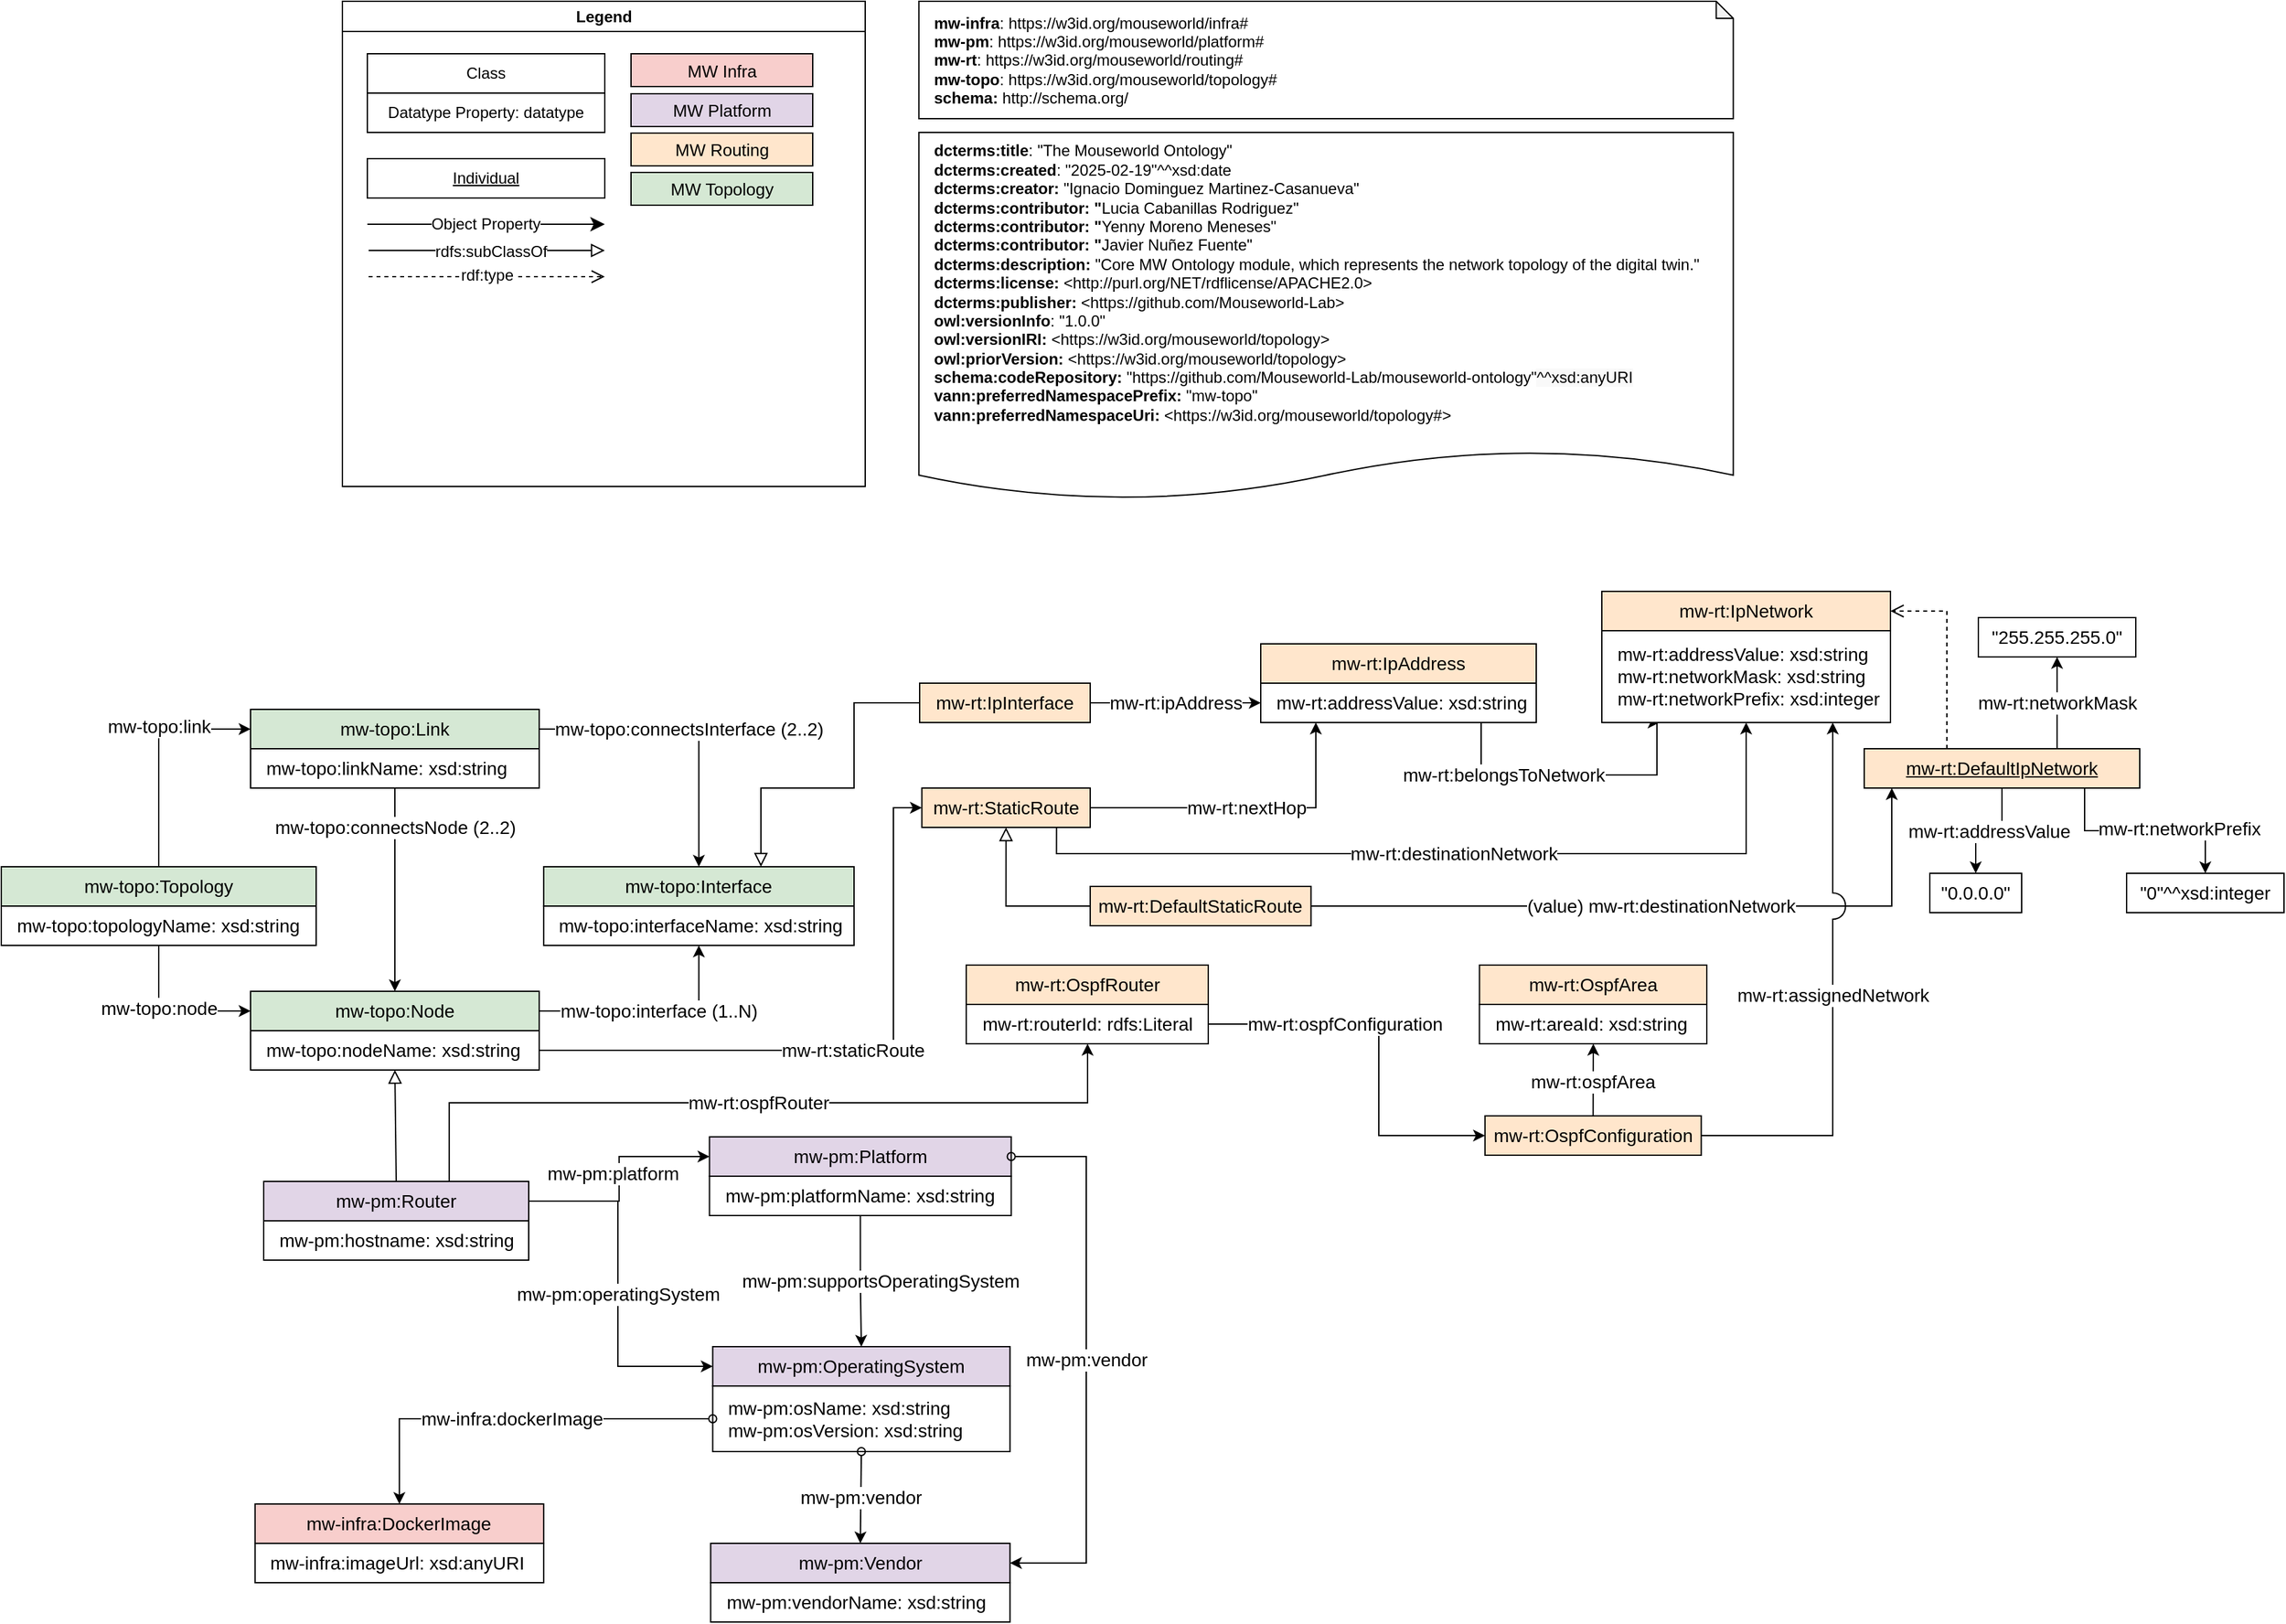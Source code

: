 <mxfile version="27.0.9">
  <diagram name="overview" id="V1U5ahBtT8CTUrfcqf0h">
    <mxGraphModel dx="2033" dy="1881" grid="1" gridSize="10" guides="1" tooltips="1" connect="1" arrows="1" fold="1" page="1" pageScale="1" pageWidth="850" pageHeight="1100" math="0" shadow="0">
      <root>
        <mxCell id="5h32e7U5oIckj3QQvWM9-0" />
        <mxCell id="5h32e7U5oIckj3QQvWM9-1" parent="5h32e7U5oIckj3QQvWM9-0" />
        <mxCell id="5h32e7U5oIckj3QQvWM9-3" value="mw-topo:node" style="edgeStyle=orthogonalEdgeStyle;rounded=0;orthogonalLoop=1;jettySize=auto;html=1;entryX=0;entryY=0.5;entryDx=0;entryDy=0;fontSize=14;exitX=0.5;exitY=1;exitDx=0;exitDy=0;" parent="5h32e7U5oIckj3QQvWM9-1" source="5h32e7U5oIckj3QQvWM9-24" target="5h32e7U5oIckj3QQvWM9-4" edge="1">
          <mxGeometry x="-0.2" relative="1" as="geometry">
            <mxPoint as="offset" />
          </mxGeometry>
        </mxCell>
        <mxCell id="5h32e7U5oIckj3QQvWM9-4" value="mw-topo:Node" style="rounded=0;whiteSpace=wrap;html=1;snapToPoint=1;points=[[0.1,0],[0.2,0],[0.3,0],[0.4,0],[0.5,0],[0.6,0],[0.7,0],[0.8,0],[0.9,0],[0,0.1],[0,0.3],[0,0.5],[0,0.7],[0,0.9],[0.1,1],[0.2,1],[0.3,1],[0.4,1],[0.5,1],[0.6,1],[0.7,1],[0.8,1],[0.9,1],[1,0.1],[1,0.3],[1,0.5],[1,0.7],[1,0.9]];fillColor=#d5e8d4;strokeColor=#000000;fontSize=14;align=center;verticalAlign=middle;fontFamily=Helvetica;" parent="5h32e7U5oIckj3QQvWM9-1" vertex="1">
          <mxGeometry x="80" y="445" width="220" height="30" as="geometry" />
        </mxCell>
        <mxCell id="5h32e7U5oIckj3QQvWM9-5" value="mw-topo:connectsInterface (2..2)" style="edgeStyle=orthogonalEdgeStyle;rounded=0;orthogonalLoop=1;jettySize=auto;html=1;exitX=1;exitY=0.5;exitDx=0;exitDy=0;entryX=0.5;entryY=0;entryDx=0;entryDy=0;fontSize=14;" parent="5h32e7U5oIckj3QQvWM9-1" source="5h32e7U5oIckj3QQvWM9-8" target="5h32e7U5oIckj3QQvWM9-16" edge="1">
          <mxGeometry relative="1" as="geometry" />
        </mxCell>
        <mxCell id="5h32e7U5oIckj3QQvWM9-6" value="mw-topo:connectsNode (2..2)" style="rounded=0;orthogonalLoop=1;jettySize=auto;html=1;exitX=0.5;exitY=1;exitDx=0;exitDy=0;fontSize=14;entryX=0.5;entryY=0;entryDx=0;entryDy=0;" parent="5h32e7U5oIckj3QQvWM9-1" source="SsDw5TwAPEvMpbug6Yq1-0" target="5h32e7U5oIckj3QQvWM9-4" edge="1">
          <mxGeometry x="-0.613" relative="1" as="geometry">
            <mxPoint x="142" y="410" as="targetPoint" />
            <mxPoint as="offset" />
          </mxGeometry>
        </mxCell>
        <mxCell id="5h32e7U5oIckj3QQvWM9-7" value="mw-topo:link" style="edgeStyle=orthogonalEdgeStyle;rounded=0;orthogonalLoop=1;jettySize=auto;html=1;exitX=0.5;exitY=0;exitDx=0;exitDy=0;entryX=0;entryY=0.5;entryDx=0;entryDy=0;fontSize=14;" parent="5h32e7U5oIckj3QQvWM9-1" source="5h32e7U5oIckj3QQvWM9-25" target="5h32e7U5oIckj3QQvWM9-8" edge="1">
          <mxGeometry x="0.167" y="-5" relative="1" as="geometry">
            <mxPoint x="-5" y="-5" as="offset" />
          </mxGeometry>
        </mxCell>
        <mxCell id="5h32e7U5oIckj3QQvWM9-8" value="mw-topo:Link" style="rounded=0;whiteSpace=wrap;html=1;snapToPoint=1;points=[[0.1,0],[0.2,0],[0.3,0],[0.4,0],[0.5,0],[0.6,0],[0.7,0],[0.8,0],[0.9,0],[0,0.1],[0,0.3],[0,0.5],[0,0.7],[0,0.9],[0.1,1],[0.2,1],[0.3,1],[0.4,1],[0.5,1],[0.6,1],[0.7,1],[0.8,1],[0.9,1],[1,0.1],[1,0.3],[1,0.5],[1,0.7],[1,0.9]];fillColor=#d5e8d4;strokeColor=#000000;fontSize=14;align=center;verticalAlign=middle;fontFamily=Helvetica;" parent="5h32e7U5oIckj3QQvWM9-1" vertex="1">
          <mxGeometry x="80" y="230" width="220" height="30" as="geometry" />
        </mxCell>
        <mxCell id="5h32e7U5oIckj3QQvWM9-16" value="mw-topo:Interface" style="rounded=0;whiteSpace=wrap;html=1;snapToPoint=1;points=[[0.1,0],[0.2,0],[0.3,0],[0.4,0],[0.5,0],[0.6,0],[0.7,0],[0.8,0],[0.9,0],[0,0.1],[0,0.3],[0,0.5],[0,0.7],[0,0.9],[0.1,1],[0.2,1],[0.3,1],[0.4,1],[0.5,1],[0.6,1],[0.7,1],[0.8,1],[0.9,1],[1,0.1],[1,0.3],[1,0.5],[1,0.7],[1,0.9]];fillColor=#d5e8d4;strokeColor=#000000;fontSize=14;align=center;verticalAlign=middle;fontFamily=Helvetica;" parent="5h32e7U5oIckj3QQvWM9-1" vertex="1">
          <mxGeometry x="303.42" y="350" width="236.58" height="30" as="geometry" />
        </mxCell>
        <mxCell id="5h32e7U5oIckj3QQvWM9-17" value="mw-topo:interface (1..N)" style="rounded=0;orthogonalLoop=1;jettySize=auto;html=1;exitX=1;exitY=0.5;exitDx=0;exitDy=0;entryX=0.5;entryY=1;entryDx=0;entryDy=0;fontSize=14;edgeStyle=orthogonalEdgeStyle;" parent="5h32e7U5oIckj3QQvWM9-1" source="5h32e7U5oIckj3QQvWM9-4" target="5h32e7U5oIckj3QQvWM9-18" edge="1">
          <mxGeometry x="0.062" relative="1" as="geometry">
            <mxPoint x="350" y="515" as="sourcePoint" />
            <mxPoint x="479" y="465" as="targetPoint" />
            <mxPoint as="offset" />
          </mxGeometry>
        </mxCell>
        <mxCell id="5h32e7U5oIckj3QQvWM9-18" value="&lt;div&gt;mw-topo:interfaceName: xsd:string&lt;/div&gt;" style="rounded=0;whiteSpace=wrap;html=1;snapToPoint=1;points=[[0.1,0],[0.2,0],[0.3,0],[0.4,0],[0.5,0],[0.6,0],[0.7,0],[0.8,0],[0.9,0],[0,0.1],[0,0.3],[0,0.5],[0,0.7],[0,0.9],[0.1,1],[0.2,1],[0.3,1],[0.4,1],[0.5,1],[0.6,1],[0.7,1],[0.8,1],[0.9,1],[1,0.1],[1,0.3],[1,0.5],[1,0.7],[1,0.9]];align=left;spacingLeft=10;fontSize=14;" parent="5h32e7U5oIckj3QQvWM9-1" vertex="1">
          <mxGeometry x="303.42" y="380" width="236.58" height="30" as="geometry" />
        </mxCell>
        <mxCell id="5h32e7U5oIckj3QQvWM9-24" value="mw-topo:topologyName: xsd:string" style="rounded=0;whiteSpace=wrap;html=1;snapToPoint=1;points=[[0.1,0],[0.2,0],[0.3,0],[0.4,0],[0.5,0],[0.6,0],[0.7,0],[0.8,0],[0.9,0],[0,0.1],[0,0.3],[0,0.5],[0,0.7],[0,0.9],[0.1,1],[0.2,1],[0.3,1],[0.4,1],[0.5,1],[0.6,1],[0.7,1],[0.8,1],[0.9,1],[1,0.1],[1,0.3],[1,0.5],[1,0.7],[1,0.9]];align=left;spacingLeft=10;fontSize=14;" parent="5h32e7U5oIckj3QQvWM9-1" vertex="1">
          <mxGeometry x="-110" y="380" width="240" height="30" as="geometry" />
        </mxCell>
        <mxCell id="5h32e7U5oIckj3QQvWM9-25" value="mw-topo:Topology" style="rounded=0;whiteSpace=wrap;html=1;snapToPoint=1;points=[[0.1,0],[0.2,0],[0.3,0],[0.4,0],[0.5,0],[0.6,0],[0.7,0],[0.8,0],[0.9,0],[0,0.1],[0,0.3],[0,0.5],[0,0.7],[0,0.9],[0.1,1],[0.2,1],[0.3,1],[0.4,1],[0.5,1],[0.6,1],[0.7,1],[0.8,1],[0.9,1],[1,0.1],[1,0.3],[1,0.5],[1,0.7],[1,0.9]];fillColor=#d5e8d4;strokeColor=#000000;fontSize=14;align=center;verticalAlign=middle;fontFamily=Helvetica;" parent="5h32e7U5oIckj3QQvWM9-1" vertex="1">
          <mxGeometry x="-110" y="350" width="240" height="30" as="geometry" />
        </mxCell>
        <mxCell id="5h32e7U5oIckj3QQvWM9-32" value="&lt;div&gt;mw-topo:nodeName: xsd:string&lt;/div&gt;" style="rounded=0;whiteSpace=wrap;html=1;snapToPoint=1;points=[[0.1,0],[0.2,0],[0.3,0],[0.4,0],[0.5,0],[0.6,0],[0.7,0],[0.8,0],[0.9,0],[0,0.1],[0,0.3],[0,0.5],[0,0.7],[0,0.9],[0.1,1],[0.2,1],[0.3,1],[0.4,1],[0.5,1],[0.6,1],[0.7,1],[0.8,1],[0.9,1],[1,0.1],[1,0.3],[1,0.5],[1,0.7],[1,0.9]];align=left;spacingLeft=10;fontSize=14;" parent="5h32e7U5oIckj3QQvWM9-1" vertex="1">
          <mxGeometry x="80" y="475" width="220" height="30" as="geometry" />
        </mxCell>
        <mxCell id="SsDw5TwAPEvMpbug6Yq1-0" value="&lt;div&gt;mw-topo:linkName: xsd:string&lt;/div&gt;" style="rounded=0;whiteSpace=wrap;html=1;snapToPoint=1;points=[[0.1,0],[0.2,0],[0.3,0],[0.4,0],[0.5,0],[0.6,0],[0.7,0],[0.8,0],[0.9,0],[0,0.1],[0,0.3],[0,0.5],[0,0.7],[0,0.9],[0.1,1],[0.2,1],[0.3,1],[0.4,1],[0.5,1],[0.6,1],[0.7,1],[0.8,1],[0.9,1],[1,0.1],[1,0.3],[1,0.5],[1,0.7],[1,0.9]];align=left;spacingLeft=10;fontSize=14;" parent="5h32e7U5oIckj3QQvWM9-1" vertex="1">
          <mxGeometry x="80" y="260" width="220" height="30" as="geometry" />
        </mxCell>
        <mxCell id="6dLLnS-HZayoIwI6H_Ci-0" value="&lt;div style=&quot;border-color: var(--border-color);&quot;&gt;&lt;div style=&quot;border-color: var(--border-color);&quot;&gt;&lt;div style=&quot;border-color: var(--border-color);&quot;&gt;&lt;div style=&quot;border-color: var(--border-color);&quot;&gt;&lt;b&gt;mw-infra&lt;/b&gt;:&amp;nbsp;&lt;span style=&quot;white-space: pre;&quot;&gt;https://w3id.org/mouseworld/infra#&lt;/span&gt;&lt;/div&gt;&lt;div style=&quot;border-color: var(--border-color);&quot;&gt;&lt;/div&gt;&lt;/div&gt;&lt;/div&gt;&lt;div style=&quot;border-color: var(--border-color);&quot;&gt;&lt;b&gt;mw-pm&lt;/b&gt;:&amp;nbsp;&lt;span style=&quot;white-space: pre;&quot;&gt;https://w3id.org/mouseworld/platform#&lt;/span&gt;&lt;/div&gt;&lt;div style=&quot;border-color: var(--border-color);&quot;&gt;&lt;div style=&quot;border-color: var(--border-color);&quot;&gt;&lt;b&gt;mw-rt&lt;/b&gt;:&amp;nbsp;&lt;span style=&quot;white-space: pre;&quot;&gt;https://w3id.org/mouseworld/routing#&lt;/span&gt;&lt;/div&gt;&lt;div style=&quot;border-color: var(--border-color);&quot;&gt;&lt;/div&gt;&lt;/div&gt;&lt;div style=&quot;border-color: var(--border-color);&quot;&gt;&lt;/div&gt;&lt;/div&gt;&lt;div style=&quot;border-color: var(--border-color);&quot;&gt;&lt;b style=&quot;border-color: var(--border-color);&quot;&gt;&lt;/b&gt;&lt;b&gt;mw-topo&lt;/b&gt;:&amp;nbsp;&lt;span style=&quot;white-space: pre;&quot;&gt;&lt;font style=&quot;&quot;&gt;https://w3id.org/mouseworld/topology#&lt;/font&gt;&lt;/span&gt;&lt;/div&gt;&lt;div style=&quot;border-color: var(--border-color);&quot;&gt;&lt;span style=&quot;background-color: initial; color: light-dark(rgb(0, 0, 0), rgb(255, 255, 255)); white-space: pre;&quot;&gt;&lt;b&gt;schema: &lt;/b&gt;&lt;/span&gt;&lt;span style=&quot;background-color: transparent; color: light-dark(rgb(0, 0, 0), rgb(255, 255, 255)); white-space: pre;&quot;&gt;http://schema.org/&lt;/span&gt;&lt;/div&gt;&lt;b style=&quot;border-color: var(--border-color);&quot;&gt;&lt;div style=&quot;&quot;&gt;&lt;/div&gt;&lt;/b&gt;" style="shape=note;whiteSpace=wrap;html=1;backgroundOutline=1;darkOpacity=0.05;size=13;align=left;spacingLeft=10;fontFamily=Helvetica;" parent="5h32e7U5oIckj3QQvWM9-1" vertex="1">
          <mxGeometry x="589.41" y="-310" width="620.79" height="89.45" as="geometry" />
        </mxCell>
        <mxCell id="6dLLnS-HZayoIwI6H_Ci-1" value="&lt;div&gt;&lt;b&gt;dcterms:title&lt;/b&gt;: &lt;span style=&quot;background-color: light-dark(rgb(255, 255, 255), rgb(18, 18, 18)); color: light-dark(rgb(0, 0, 0), rgb(237, 237, 237));&quot;&gt;&quot;The Mouseworld Ontology&lt;/span&gt;&lt;span style=&quot;background-color: light-dark(rgb(255, 255, 255), rgb(18, 18, 18)); color: light-dark(rgb(0, 0, 0), rgb(237, 237, 237));&quot;&gt;&quot;&lt;/span&gt;&lt;/div&gt;&lt;div&gt;&lt;b&gt;dcterms:created&lt;/b&gt;: &quot;2025-02-19&quot;^^xsd:date&lt;/div&gt;&lt;div&gt;&lt;b style=&quot;background-color: light-dark(rgb(255, 255, 255), rgb(18, 18, 18)); color: light-dark(rgb(0, 0, 0), rgb(237, 237, 237));&quot;&gt;dcterms:creator:&lt;/b&gt;&lt;span style=&quot;background-color: light-dark(rgb(255, 255, 255), rgb(18, 18, 18)); color: light-dark(rgb(0, 0, 0), rgb(237, 237, 237));&quot;&gt;&amp;nbsp;&quot;Ignacio Dominguez Martinez-Casanueva&quot;&lt;/span&gt;&lt;/div&gt;&lt;div&gt;&lt;div&gt;&lt;b&gt;dcterms:contributor: &quot;&lt;/b&gt;Lucia Cabanillas Rodriguez&quot;&lt;/div&gt;&lt;div&gt;&lt;b&gt;dcterms:contributor: &quot;&lt;/b&gt;Yenny Moreno Meneses&quot;&lt;/div&gt;&lt;div&gt;&lt;b&gt;dcterms:contributor: &quot;&lt;/b&gt;Javier Nuñez Fuente&quot;&lt;/div&gt;&lt;/div&gt;&lt;div&gt;&lt;b style=&quot;background-color: light-dark(rgb(255, 255, 255), rgb(18, 18, 18)); color: light-dark(rgb(0, 0, 0), rgb(237, 237, 237));&quot;&gt;dcterms:description:&amp;nbsp;&lt;/b&gt;&lt;span style=&quot;background-color: light-dark(rgb(255, 255, 255), rgb(18, 18, 18)); color: light-dark(rgb(0, 0, 0), rgb(237, 237, 237));&quot;&gt;&quot;Core MW Ontology module, which represents the network topology of the digital twin.&quot;&lt;/span&gt;&lt;/div&gt;&lt;div&gt;&lt;div&gt;&lt;b&gt;dcterms:license:&amp;nbsp;&lt;/b&gt;&lt;span style=&quot;background-color: light-dark(rgb(255, 255, 255), rgb(18, 18, 18));&quot;&gt;&amp;lt;http://purl.org/NET/rdflicense/APACHE2.0&amp;gt;&lt;/span&gt;&lt;/div&gt;&lt;div&gt;&lt;span style=&quot;background-color: light-dark(rgb(255, 255, 255), rgb(18, 18, 18));&quot;&gt;&lt;b&gt;dcterms:publisher: &lt;/b&gt;&amp;lt;&lt;/span&gt;&lt;span style=&quot;background-color: light-dark(rgb(255, 255, 255), rgb(18, 18, 18));&quot;&gt;https://github.com/Mouseworld-Lab&amp;gt;&lt;/span&gt;&lt;/div&gt;&lt;div&gt;&lt;b&gt;owl:versionInfo&lt;/b&gt;: &quot;1.0.0&quot;&lt;br&gt;&lt;/div&gt;&lt;div&gt;&lt;b&gt;owl:versionIRI:&amp;nbsp;&lt;/b&gt;&amp;lt;https://w3id.org/mouseworld/topology&lt;span style=&quot;background-color: light-dark(rgb(255, 255, 255), rgb(18, 18, 18));&quot;&gt;&amp;gt;&lt;/span&gt;&lt;/div&gt;&lt;div&gt;&lt;b style=&quot;caret-color: rgb(0, 0, 0);&quot;&gt;owl:priorVersion:&lt;/b&gt;&lt;span style=&quot;caret-color: rgb(0, 0, 0);&quot;&gt;&amp;nbsp;&amp;lt;https://w3id.org/mouseworld/topology&amp;gt;&lt;/span&gt;&lt;span style=&quot;background-color: light-dark(rgb(255, 255, 255), rgb(18, 18, 18));&quot;&gt;&lt;br&gt;&lt;/span&gt;&lt;/div&gt;&lt;div&gt;&lt;span style=&quot;caret-color: rgb(0, 0, 0);&quot;&gt;&lt;div style=&quot;&quot;&gt;&lt;b style=&quot;background-color: light-dark(rgb(255, 255, 255), rgb(18, 18, 18)); color: light-dark(rgb(0, 0, 0), rgb(237, 237, 237));&quot;&gt;schema:codeRepository: &lt;/b&gt;&lt;span style=&quot;background-color: light-dark(rgb(255, 255, 255), rgb(18, 18, 18)); color: light-dark(rgb(0, 0, 0), rgb(237, 237, 237));&quot;&gt;&quot;https://github.com/Mouseworld-Lab/mouseworld-ontology&quot;&lt;/span&gt;&lt;span style=&quot;color: light-dark(rgb(0, 0, 0), rgb(237, 237, 237)); background-color: rgb(249, 249, 249); text-align: justify;&quot;&gt;^^xsd:anyURI&lt;/span&gt;&lt;/div&gt;&lt;/span&gt;&lt;/div&gt;&lt;div&gt;&lt;div style=&quot;caret-color: rgb(0, 0, 0);&quot;&gt;&lt;b&gt;vann:preferredNamespacePrefix:&lt;/b&gt;&amp;nbsp;&quot;mw-topo&quot;&lt;/div&gt;&lt;div style=&quot;caret-color: rgb(0, 0, 0);&quot;&gt;&lt;b&gt;vann:preferredNamespaceUri:&lt;/b&gt;&amp;nbsp;&amp;lt;https://w3id.org/mouseworld/topology#&amp;gt;&lt;/div&gt;&lt;div style=&quot;caret-color: rgb(0, 0, 0);&quot;&gt;&lt;br&gt;&lt;/div&gt;&lt;/div&gt;&lt;/div&gt;" style="shape=document;whiteSpace=wrap;html=1;boundedLbl=1;labelBackgroundColor=#ffffff;strokeColor=#000000;fontSize=12;fontColor=#000000;size=0.133;align=left;spacingLeft=10;fontFamily=Helvetica;" parent="5h32e7U5oIckj3QQvWM9-1" vertex="1">
          <mxGeometry x="589.41" y="-210" width="620.79" height="280" as="geometry" />
        </mxCell>
        <mxCell id="6dLLnS-HZayoIwI6H_Ci-2" value="Legend" style="swimlane;whiteSpace=wrap;html=1;" parent="5h32e7U5oIckj3QQvWM9-1" vertex="1">
          <mxGeometry x="150" y="-310" width="398.5" height="370" as="geometry">
            <mxRectangle x="330" y="370" width="80" height="30" as="alternateBounds" />
          </mxGeometry>
        </mxCell>
        <mxCell id="6dLLnS-HZayoIwI6H_Ci-3" value="Datatype Property: datatype" style="rounded=0;whiteSpace=wrap;html=1;snapToPoint=1;points=[[0.1,0],[0.2,0],[0.3,0],[0.4,0],[0.5,0],[0.6,0],[0.7,0],[0.8,0],[0.9,0],[0,0.1],[0,0.3],[0,0.5],[0,0.7],[0,0.9],[0.1,1],[0.2,1],[0.3,1],[0.4,1],[0.5,1],[0.6,1],[0.7,1],[0.8,1],[0.9,1],[1,0.1],[1,0.3],[1,0.5],[1,0.7],[1,0.9]];" parent="6dLLnS-HZayoIwI6H_Ci-2" vertex="1">
          <mxGeometry x="19" y="70" width="181" height="30" as="geometry" />
        </mxCell>
        <mxCell id="6dLLnS-HZayoIwI6H_Ci-4" value="Class" style="rounded=0;whiteSpace=wrap;html=1;snapToPoint=1;points=[[0.1,0],[0.2,0],[0.3,0],[0.4,0],[0.5,0],[0.6,0],[0.7,0],[0.8,0],[0.9,0],[0,0.1],[0,0.3],[0,0.5],[0,0.7],[0,0.9],[0.1,1],[0.2,1],[0.3,1],[0.4,1],[0.5,1],[0.6,1],[0.7,1],[0.8,1],[0.9,1],[1,0.1],[1,0.3],[1,0.5],[1,0.7],[1,0.9]];" parent="6dLLnS-HZayoIwI6H_Ci-2" vertex="1">
          <mxGeometry x="19" y="40" width="181" height="30" as="geometry" />
        </mxCell>
        <mxCell id="6dLLnS-HZayoIwI6H_Ci-5" value="&lt;u&gt;Individual&lt;/u&gt;" style="rounded=0;whiteSpace=wrap;html=1;snapToPoint=1;points=[[0.1,0],[0.2,0],[0.3,0],[0.4,0],[0.5,0],[0.6,0],[0.7,0],[0.8,0],[0.9,0],[0,0.1],[0,0.3],[0,0.5],[0,0.7],[0,0.9],[0.1,1],[0.2,1],[0.3,1],[0.4,1],[0.5,1],[0.6,1],[0.7,1],[0.8,1],[0.9,1],[1,0.1],[1,0.3],[1,0.5],[1,0.7],[1,0.9]];" parent="6dLLnS-HZayoIwI6H_Ci-2" vertex="1">
          <mxGeometry x="19" y="120" width="181" height="30" as="geometry" />
        </mxCell>
        <mxCell id="6dLLnS-HZayoIwI6H_Ci-6" value="" style="endArrow=classic;html=1;exitX=1;exitY=0.5;exitDx=0;exitDy=0;endSize=8;arcSize=0;rounded=0;" parent="6dLLnS-HZayoIwI6H_Ci-2" edge="1">
          <mxGeometry width="50" height="50" relative="1" as="geometry">
            <mxPoint x="19" y="170" as="sourcePoint" />
            <mxPoint x="200" y="170" as="targetPoint" />
          </mxGeometry>
        </mxCell>
        <mxCell id="6dLLnS-HZayoIwI6H_Ci-7" value="Object Property" style="text;html=1;align=center;verticalAlign=middle;resizable=0;points=[];labelBackgroundColor=#ffffff;" parent="6dLLnS-HZayoIwI6H_Ci-6" vertex="1" connectable="0">
          <mxGeometry x="-0.127" relative="1" as="geometry">
            <mxPoint x="11" as="offset" />
          </mxGeometry>
        </mxCell>
        <mxCell id="6dLLnS-HZayoIwI6H_Ci-8" value="" style="endArrow=block;html=1;fontColor=#000099;endFill=0;endSize=8;arcSize=0;rounded=0;" parent="6dLLnS-HZayoIwI6H_Ci-2" edge="1">
          <mxGeometry width="50" height="50" relative="1" as="geometry">
            <mxPoint x="20" y="190" as="sourcePoint" />
            <mxPoint x="200" y="190" as="targetPoint" />
          </mxGeometry>
        </mxCell>
        <mxCell id="6dLLnS-HZayoIwI6H_Ci-9" value="&lt;font style=&quot;font-size: 12px;&quot;&gt;rdfs:subClassOf&lt;/font&gt;" style="edgeLabel;html=1;align=center;verticalAlign=middle;resizable=0;points=[];" parent="6dLLnS-HZayoIwI6H_Ci-8" vertex="1" connectable="0">
          <mxGeometry x="-0.12" y="-1" relative="1" as="geometry">
            <mxPoint x="14" as="offset" />
          </mxGeometry>
        </mxCell>
        <mxCell id="6dLLnS-HZayoIwI6H_Ci-10" value="" style="endArrow=open;html=1;fontColor=#000099;endFill=0;dashed=1;endSize=8;rounded=0;" parent="6dLLnS-HZayoIwI6H_Ci-2" edge="1">
          <mxGeometry width="50" height="50" relative="1" as="geometry">
            <mxPoint x="20" y="210" as="sourcePoint" />
            <mxPoint x="200" y="210" as="targetPoint" />
          </mxGeometry>
        </mxCell>
        <mxCell id="6dLLnS-HZayoIwI6H_Ci-11" value="&lt;font style=&quot;font-size: 12px;&quot;&gt;rdf:type&lt;/font&gt;" style="edgeLabel;html=1;align=center;verticalAlign=middle;resizable=0;points=[];" parent="6dLLnS-HZayoIwI6H_Ci-10" vertex="1" connectable="0">
          <mxGeometry x="-0.089" y="1" relative="1" as="geometry">
            <mxPoint x="8" as="offset" />
          </mxGeometry>
        </mxCell>
        <mxCell id="6dLLnS-HZayoIwI6H_Ci-13" value="MW Topology" style="rounded=0;whiteSpace=wrap;html=1;fillColor=#D5E8D4;strokeColor=#000000;fontFamily=Helvetica;fontSize=13;" parent="6dLLnS-HZayoIwI6H_Ci-2" vertex="1">
          <mxGeometry x="220" y="130.5" width="138.5" height="25" as="geometry" />
        </mxCell>
        <mxCell id="bTH6z21IwCX1VVjXsNeN-15" value="MW Platform" style="rounded=0;whiteSpace=wrap;html=1;fillColor=#E1D5E7;strokeColor=#000000;fontFamily=Helvetica;fontSize=13;" vertex="1" parent="6dLLnS-HZayoIwI6H_Ci-2">
          <mxGeometry x="220" y="70.5" width="138.5" height="25" as="geometry" />
        </mxCell>
        <mxCell id="bTH6z21IwCX1VVjXsNeN-20" value="MW Infra" style="rounded=0;whiteSpace=wrap;html=1;fillColor=#F8CECC;strokeColor=#000000;fontFamily=Helvetica;fontSize=13;" vertex="1" parent="6dLLnS-HZayoIwI6H_Ci-2">
          <mxGeometry x="220" y="40" width="138.5" height="25" as="geometry" />
        </mxCell>
        <mxCell id="bTH6z21IwCX1VVjXsNeN-91" value="MW Routing" style="rounded=0;whiteSpace=wrap;html=1;fillColor=#FFE6CC;strokeColor=#000000;fontFamily=Helvetica;fontSize=13;" vertex="1" parent="6dLLnS-HZayoIwI6H_Ci-2">
          <mxGeometry x="220" y="100.5" width="138.5" height="25" as="geometry" />
        </mxCell>
        <mxCell id="bTH6z21IwCX1VVjXsNeN-1" value="mw-pm:platform" style="edgeStyle=orthogonalEdgeStyle;rounded=0;orthogonalLoop=1;jettySize=auto;html=1;entryX=0;entryY=0.5;entryDx=0;entryDy=0;fontSize=14;exitX=1;exitY=0.5;exitDx=0;exitDy=0;" edge="1" parent="5h32e7U5oIckj3QQvWM9-1" source="bTH6z21IwCX1VVjXsNeN-14" target="bTH6z21IwCX1VVjXsNeN-8">
          <mxGeometry x="0.042" y="5" relative="1" as="geometry">
            <mxPoint as="offset" />
            <mxPoint x="317" y="630" as="sourcePoint" />
          </mxGeometry>
        </mxCell>
        <mxCell id="bTH6z21IwCX1VVjXsNeN-2" value="mw-pm:operatingSystem" style="edgeStyle=orthogonalEdgeStyle;rounded=0;orthogonalLoop=1;jettySize=auto;html=1;entryX=0;entryY=0.5;entryDx=0;entryDy=0;fontSize=14;exitX=1;exitY=0.5;exitDx=0;exitDy=0;" edge="1" parent="5h32e7U5oIckj3QQvWM9-1" source="bTH6z21IwCX1VVjXsNeN-14" target="bTH6z21IwCX1VVjXsNeN-13">
          <mxGeometry x="0.04" relative="1" as="geometry">
            <Array as="points">
              <mxPoint x="360" y="605" />
              <mxPoint x="360" y="731" />
            </Array>
            <mxPoint as="offset" />
            <mxPoint x="317" y="630" as="sourcePoint" />
          </mxGeometry>
        </mxCell>
        <mxCell id="bTH6z21IwCX1VVjXsNeN-3" value="" style="endArrow=block;html=1;fontColor=#000000;endFill=0;endSize=8;arcSize=0;rounded=0;fontFamily=Helvetica;entryX=0.5;entryY=1;entryDx=0;entryDy=0;exitX=0.5;exitY=0;exitDx=0;exitDy=0;fontSize=13;" edge="1" parent="5h32e7U5oIckj3QQvWM9-1" source="bTH6z21IwCX1VVjXsNeN-14" target="5h32e7U5oIckj3QQvWM9-32">
          <mxGeometry width="50" height="50" relative="1" as="geometry">
            <mxPoint x="-102" y="420" as="sourcePoint" />
            <mxPoint x="191" y="780" as="targetPoint" />
          </mxGeometry>
        </mxCell>
        <mxCell id="bTH6z21IwCX1VVjXsNeN-4" value="&lt;div&gt;mw-pm:hostname: xsd:string&lt;/div&gt;" style="rounded=0;whiteSpace=wrap;html=1;snapToPoint=1;points=[[0.1,0],[0.2,0],[0.3,0],[0.4,0],[0.5,0],[0.6,0],[0.7,0],[0.8,0],[0.9,0],[0,0.1],[0,0.3],[0,0.5],[0,0.7],[0,0.9],[0.1,1],[0.2,1],[0.3,1],[0.4,1],[0.5,1],[0.6,1],[0.7,1],[0.8,1],[0.9,1],[1,0.1],[1,0.3],[1,0.5],[1,0.7],[1,0.9]];align=left;spacingLeft=10;fontSize=14;" vertex="1" parent="5h32e7U5oIckj3QQvWM9-1">
          <mxGeometry x="90" y="620" width="202" height="30" as="geometry" />
        </mxCell>
        <mxCell id="bTH6z21IwCX1VVjXsNeN-5" value="mw-pm:vendorName: xsd:string" style="rounded=0;whiteSpace=wrap;html=1;snapToPoint=1;points=[[0.1,0],[0.2,0],[0.3,0],[0.4,0],[0.5,0],[0.6,0],[0.7,0],[0.8,0],[0.9,0],[0,0.1],[0,0.3],[0,0.5],[0,0.7],[0,0.9],[0.1,1],[0.2,1],[0.3,1],[0.4,1],[0.5,1],[0.6,1],[0.7,1],[0.8,1],[0.9,1],[1,0.1],[1,0.3],[1,0.5],[1,0.7],[1,0.9]];align=left;spacingLeft=10;fontSize=14;" vertex="1" parent="5h32e7U5oIckj3QQvWM9-1">
          <mxGeometry x="430.71" y="896" width="228.15" height="30" as="geometry" />
        </mxCell>
        <mxCell id="bTH6z21IwCX1VVjXsNeN-6" value="mw-pm:supportsOperatingSystem" style="edgeStyle=orthogonalEdgeStyle;rounded=0;orthogonalLoop=1;jettySize=auto;html=1;exitX=0.5;exitY=1;exitDx=0;exitDy=0;entryX=0.5;entryY=0;entryDx=0;entryDy=0;strokeColor=default;align=center;verticalAlign=middle;fontFamily=Helvetica;fontSize=14;fontColor=default;labelBackgroundColor=default;endArrow=classic;" edge="1" parent="5h32e7U5oIckj3QQvWM9-1" source="bTH6z21IwCX1VVjXsNeN-7" target="bTH6z21IwCX1VVjXsNeN-13">
          <mxGeometry x="0.01" y="14" relative="1" as="geometry">
            <mxPoint as="offset" />
          </mxGeometry>
        </mxCell>
        <mxCell id="bTH6z21IwCX1VVjXsNeN-7" value="mw-pm:platformName: xsd:string" style="rounded=0;whiteSpace=wrap;html=1;snapToPoint=1;points=[[0.1,0],[0.2,0],[0.3,0],[0.4,0],[0.5,0],[0.6,0],[0.7,0],[0.8,0],[0.9,0],[0,0.1],[0,0.3],[0,0.5],[0,0.7],[0,0.9],[0.1,1],[0.2,1],[0.3,1],[0.4,1],[0.5,1],[0.6,1],[0.7,1],[0.8,1],[0.9,1],[1,0.1],[1,0.3],[1,0.5],[1,0.7],[1,0.9]];align=left;spacingLeft=10;fontSize=14;" vertex="1" parent="5h32e7U5oIckj3QQvWM9-1">
          <mxGeometry x="429.79" y="586" width="230" height="30" as="geometry" />
        </mxCell>
        <mxCell id="bTH6z21IwCX1VVjXsNeN-8" value="mw-pm:Platform" style="rounded=0;whiteSpace=wrap;html=1;snapToPoint=1;points=[[0.1,0],[0.2,0],[0.3,0],[0.4,0],[0.5,0],[0.6,0],[0.7,0],[0.8,0],[0.9,0],[0,0.1],[0,0.3],[0,0.5],[0,0.7],[0,0.9],[0.1,1],[0.2,1],[0.3,1],[0.4,1],[0.5,1],[0.6,1],[0.7,1],[0.8,1],[0.9,1],[1,0.1],[1,0.3],[1,0.5],[1,0.7],[1,0.9]];fillColor=#e1d5e7;strokeColor=#000000;fontSize=14;align=center;verticalAlign=middle;fontFamily=Helvetica;" vertex="1" parent="5h32e7U5oIckj3QQvWM9-1">
          <mxGeometry x="429.79" y="556" width="230" height="30" as="geometry" />
        </mxCell>
        <mxCell id="bTH6z21IwCX1VVjXsNeN-9" value="mw-pm:Vendor" style="rounded=0;whiteSpace=wrap;html=1;snapToPoint=1;points=[[0.1,0],[0.2,0],[0.3,0],[0.4,0],[0.5,0],[0.6,0],[0.7,0],[0.8,0],[0.9,0],[0,0.1],[0,0.3],[0,0.5],[0,0.7],[0,0.9],[0.1,1],[0.2,1],[0.3,1],[0.4,1],[0.5,1],[0.6,1],[0.7,1],[0.8,1],[0.9,1],[1,0.1],[1,0.3],[1,0.5],[1,0.7],[1,0.9]];fillColor=#e1d5e7;strokeColor=#000000;fontSize=14;align=center;verticalAlign=middle;fontFamily=Helvetica;" vertex="1" parent="5h32e7U5oIckj3QQvWM9-1">
          <mxGeometry x="430.71" y="866" width="228.15" height="30" as="geometry" />
        </mxCell>
        <mxCell id="bTH6z21IwCX1VVjXsNeN-10" value="mw-pm:osName: xsd:string&lt;div&gt;mw-pm:osVersion: xsd:string&lt;/div&gt;" style="rounded=0;whiteSpace=wrap;html=1;snapToPoint=1;points=[[0.1,0],[0.2,0],[0.3,0],[0.4,0],[0.5,0],[0.6,0],[0.7,0],[0.8,0],[0.9,0],[0,0.1],[0,0.3],[0,0.5],[0,0.7],[0,0.9],[0.1,1],[0.2,1],[0.3,1],[0.4,1],[0.5,1],[0.6,1],[0.7,1],[0.8,1],[0.9,1],[1,0.1],[1,0.3],[1,0.5],[1,0.7],[1,0.9]];align=left;spacingLeft=10;fontSize=14;" vertex="1" parent="5h32e7U5oIckj3QQvWM9-1">
          <mxGeometry x="432.27" y="746" width="226.59" height="50" as="geometry" />
        </mxCell>
        <mxCell id="bTH6z21IwCX1VVjXsNeN-11" value="mw-pm:vendor" style="edgeStyle=orthogonalEdgeStyle;rounded=0;orthogonalLoop=1;jettySize=auto;html=1;exitX=1;exitY=0.5;exitDx=0;exitDy=0;entryX=1;entryY=0.5;entryDx=0;entryDy=0;fontSize=14;startArrow=oval;startFill=0;" edge="1" parent="5h32e7U5oIckj3QQvWM9-1" source="bTH6z21IwCX1VVjXsNeN-8" target="bTH6z21IwCX1VVjXsNeN-9">
          <mxGeometry x="-0.002" relative="1" as="geometry">
            <Array as="points">
              <mxPoint x="717" y="571" />
              <mxPoint x="717" y="881" />
            </Array>
            <mxPoint as="offset" />
          </mxGeometry>
        </mxCell>
        <mxCell id="bTH6z21IwCX1VVjXsNeN-12" value="mw-pm:vendor" style="rounded=0;orthogonalLoop=1;jettySize=auto;html=1;exitX=0.5;exitY=1;exitDx=0;exitDy=0;fontSize=14;strokeColor=default;align=center;verticalAlign=middle;fontFamily=Helvetica;fontColor=default;labelBackgroundColor=default;startArrow=oval;startFill=0;endArrow=classic;entryX=0.5;entryY=0;entryDx=0;entryDy=0;" edge="1" parent="5h32e7U5oIckj3QQvWM9-1" source="bTH6z21IwCX1VVjXsNeN-10" target="bTH6z21IwCX1VVjXsNeN-9">
          <mxGeometry x="0.007" relative="1" as="geometry">
            <mxPoint x="521.58" y="736" as="targetPoint" />
            <mxPoint as="offset" />
          </mxGeometry>
        </mxCell>
        <mxCell id="bTH6z21IwCX1VVjXsNeN-13" value="mw-pm:OperatingSystem" style="rounded=0;whiteSpace=wrap;html=1;snapToPoint=1;points=[[0.1,0],[0.2,0],[0.3,0],[0.4,0],[0.5,0],[0.6,0],[0.7,0],[0.8,0],[0.9,0],[0,0.1],[0,0.3],[0,0.5],[0,0.7],[0,0.9],[0.1,1],[0.2,1],[0.3,1],[0.4,1],[0.5,1],[0.6,1],[0.7,1],[0.8,1],[0.9,1],[1,0.1],[1,0.3],[1,0.5],[1,0.7],[1,0.9]];fillColor=#e1d5e7;strokeColor=#000000;fontSize=14;align=center;verticalAlign=middle;fontFamily=Helvetica;" vertex="1" parent="5h32e7U5oIckj3QQvWM9-1">
          <mxGeometry x="432.27" y="716" width="226.59" height="30" as="geometry" />
        </mxCell>
        <mxCell id="bTH6z21IwCX1VVjXsNeN-14" value="mw-pm:Router" style="rounded=0;whiteSpace=wrap;html=1;snapToPoint=1;points=[[0.1,0],[0.2,0],[0.3,0],[0.4,0],[0.5,0],[0.6,0],[0.7,0],[0.8,0],[0.9,0],[0,0.1],[0,0.3],[0,0.5],[0,0.7],[0,0.9],[0.1,1],[0.2,1],[0.3,1],[0.4,1],[0.5,1],[0.6,1],[0.7,1],[0.8,1],[0.9,1],[1,0.1],[1,0.3],[1,0.5],[1,0.7],[1,0.9]];fillColor=#e1d5e7;strokeColor=#000000;fontSize=14;align=center;verticalAlign=middle;fontFamily=Helvetica;" vertex="1" parent="5h32e7U5oIckj3QQvWM9-1">
          <mxGeometry x="90" y="590" width="202" height="30" as="geometry" />
        </mxCell>
        <mxCell id="bTH6z21IwCX1VVjXsNeN-16" value="mw-infra:imageUrl: xsd:anyURI" style="rounded=0;whiteSpace=wrap;html=1;snapToPoint=1;points=[[0.1,0],[0.2,0],[0.3,0],[0.4,0],[0.5,0],[0.6,0],[0.7,0],[0.8,0],[0.9,0],[0,0.1],[0,0.3],[0,0.5],[0,0.7],[0,0.9],[0.1,1],[0.2,1],[0.3,1],[0.4,1],[0.5,1],[0.6,1],[0.7,1],[0.8,1],[0.9,1],[1,0.1],[1,0.3],[1,0.5],[1,0.7],[1,0.9]];align=left;spacingLeft=10;fontSize=14;" vertex="1" parent="5h32e7U5oIckj3QQvWM9-1">
          <mxGeometry x="83.42" y="866" width="220" height="30" as="geometry" />
        </mxCell>
        <mxCell id="bTH6z21IwCX1VVjXsNeN-17" value="mw-infra:DockerImage" style="rounded=0;whiteSpace=wrap;html=1;snapToPoint=1;points=[[0.1,0],[0.2,0],[0.3,0],[0.4,0],[0.5,0],[0.6,0],[0.7,0],[0.8,0],[0.9,0],[0,0.1],[0,0.3],[0,0.5],[0,0.7],[0,0.9],[0.1,1],[0.2,1],[0.3,1],[0.4,1],[0.5,1],[0.6,1],[0.7,1],[0.8,1],[0.9,1],[1,0.1],[1,0.3],[1,0.5],[1,0.7],[1,0.9]];fillColor=#f8cecc;strokeColor=#000000;fontSize=14;align=center;verticalAlign=middle;fontFamily=Helvetica;" vertex="1" parent="5h32e7U5oIckj3QQvWM9-1">
          <mxGeometry x="83.42" y="836" width="220" height="30" as="geometry" />
        </mxCell>
        <mxCell id="bTH6z21IwCX1VVjXsNeN-19" value="mw-infra:dockerImage" style="edgeStyle=orthogonalEdgeStyle;rounded=0;orthogonalLoop=1;jettySize=auto;html=1;entryX=0.5;entryY=0;entryDx=0;entryDy=0;fontSize=14;exitX=0;exitY=0.5;exitDx=0;exitDy=0;startArrow=oval;startFill=0;" edge="1" parent="5h32e7U5oIckj3QQvWM9-1" source="bTH6z21IwCX1VVjXsNeN-10" target="bTH6z21IwCX1VVjXsNeN-17">
          <mxGeometry x="0.01" relative="1" as="geometry">
            <mxPoint as="offset" />
            <mxPoint x="19.71" y="1022.5" as="sourcePoint" />
            <mxPoint x="-140.29" y="900" as="targetPoint" />
          </mxGeometry>
        </mxCell>
        <mxCell id="bTH6z21IwCX1VVjXsNeN-23" value="mw-rt:ipAddress" style="edgeStyle=orthogonalEdgeStyle;rounded=0;orthogonalLoop=1;jettySize=auto;html=1;exitX=1;exitY=0.5;exitDx=0;exitDy=0;entryX=0;entryY=0.5;entryDx=0;entryDy=0;fontSize=14;" edge="1" parent="5h32e7U5oIckj3QQvWM9-1" source="bTH6z21IwCX1VVjXsNeN-24" target="bTH6z21IwCX1VVjXsNeN-26">
          <mxGeometry x="-0.004" relative="1" as="geometry">
            <mxPoint as="offset" />
          </mxGeometry>
        </mxCell>
        <mxCell id="bTH6z21IwCX1VVjXsNeN-24" value="mw-rt:IpInterface" style="rounded=0;whiteSpace=wrap;html=1;snapToPoint=1;points=[[0.1,0],[0.2,0],[0.3,0],[0.4,0],[0.5,0],[0.6,0],[0.7,0],[0.8,0],[0.9,0],[0,0.1],[0,0.3],[0,0.5],[0,0.7],[0,0.9],[0.1,1],[0.2,1],[0.3,1],[0.4,1],[0.5,1],[0.6,1],[0.7,1],[0.8,1],[0.9,1],[1,0.1],[1,0.3],[1,0.5],[1,0.7],[1,0.9]];fillColor=#ffe6cc;strokeColor=#000000;fontSize=14;align=center;verticalAlign=middle;fontFamily=Helvetica;" vertex="1" parent="5h32e7U5oIckj3QQvWM9-1">
          <mxGeometry x="590" y="210" width="130" height="30" as="geometry" />
        </mxCell>
        <mxCell id="bTH6z21IwCX1VVjXsNeN-25" value="" style="endArrow=block;html=1;fontColor=#000000;endFill=0;endSize=8;arcSize=0;rounded=0;fontFamily=Helvetica;entryX=0.7;entryY=0;entryDx=0;entryDy=0;exitX=0;exitY=0.5;exitDx=0;exitDy=0;fontSize=13;edgeStyle=orthogonalEdgeStyle;" edge="1" parent="5h32e7U5oIckj3QQvWM9-1" source="bTH6z21IwCX1VVjXsNeN-24" target="5h32e7U5oIckj3QQvWM9-16">
          <mxGeometry width="50" height="50" relative="1" as="geometry">
            <mxPoint x="695.87" y="540" as="sourcePoint" />
            <mxPoint x="925.87" y="315" as="targetPoint" />
            <Array as="points">
              <mxPoint x="540" y="225" />
              <mxPoint x="540" y="290" />
              <mxPoint x="469" y="290" />
            </Array>
          </mxGeometry>
        </mxCell>
        <mxCell id="bTH6z21IwCX1VVjXsNeN-26" value="mw-rt:addressValue: xsd:string" style="rounded=0;whiteSpace=wrap;html=1;snapToPoint=1;points=[[0.1,0],[0.2,0],[0.3,0],[0.4,0],[0.5,0],[0.6,0],[0.7,0],[0.8,0],[0.9,0],[0,0.1],[0,0.3],[0,0.5],[0,0.7],[0,0.9],[0.1,1],[0.2,1],[0.3,1],[0.4,1],[0.5,1],[0.6,1],[0.7,1],[0.8,1],[0.9,1],[1,0.1],[1,0.3],[1,0.5],[1,0.7],[1,0.9]];align=left;spacingLeft=10;fontSize=14;" vertex="1" parent="5h32e7U5oIckj3QQvWM9-1">
          <mxGeometry x="850.0" y="210" width="210" height="30" as="geometry" />
        </mxCell>
        <mxCell id="bTH6z21IwCX1VVjXsNeN-27" value="mw-rt:IpAddress" style="rounded=0;whiteSpace=wrap;html=1;snapToPoint=1;points=[[0.1,0],[0.2,0],[0.3,0],[0.4,0],[0.5,0],[0.6,0],[0.7,0],[0.8,0],[0.9,0],[0,0.1],[0,0.3],[0,0.5],[0,0.7],[0,0.9],[0.1,1],[0.2,1],[0.3,1],[0.4,1],[0.5,1],[0.6,1],[0.7,1],[0.8,1],[0.9,1],[1,0.1],[1,0.3],[1,0.5],[1,0.7],[1,0.9]];fillColor=#ffe6cc;strokeColor=#000000;fontSize=14;align=center;verticalAlign=middle;fontFamily=Helvetica;" vertex="1" parent="5h32e7U5oIckj3QQvWM9-1">
          <mxGeometry x="850.0" y="180" width="210" height="30" as="geometry" />
        </mxCell>
        <mxCell id="bTH6z21IwCX1VVjXsNeN-28" value="mw-rt:staticRoute" style="edgeStyle=orthogonalEdgeStyle;rounded=0;orthogonalLoop=1;jettySize=auto;html=1;exitX=1;exitY=0.5;exitDx=0;exitDy=0;entryX=0;entryY=0.5;entryDx=0;entryDy=0;strokeColor=default;align=center;verticalAlign=middle;fontFamily=Helvetica;fontSize=14;fontColor=default;labelBackgroundColor=default;endArrow=classic;" edge="1" parent="5h32e7U5oIckj3QQvWM9-1" source="5h32e7U5oIckj3QQvWM9-32" target="bTH6z21IwCX1VVjXsNeN-33">
          <mxGeometry relative="1" as="geometry">
            <mxPoint x="860.87" y="445" as="sourcePoint" />
            <Array as="points">
              <mxPoint x="570" y="490" />
              <mxPoint x="570" y="305" />
            </Array>
          </mxGeometry>
        </mxCell>
        <mxCell id="bTH6z21IwCX1VVjXsNeN-29" value="mw-rt:ospfRouter" style="edgeStyle=orthogonalEdgeStyle;rounded=0;orthogonalLoop=1;jettySize=auto;html=1;entryX=0.5;entryY=1;entryDx=0;entryDy=0;strokeColor=default;align=center;verticalAlign=middle;fontFamily=Helvetica;fontSize=14;fontColor=default;labelBackgroundColor=default;endArrow=classic;exitX=0.7;exitY=0;exitDx=0;exitDy=0;" edge="1" parent="5h32e7U5oIckj3QQvWM9-1" source="bTH6z21IwCX1VVjXsNeN-14" target="bTH6z21IwCX1VVjXsNeN-40">
          <mxGeometry relative="1" as="geometry">
            <mxPoint x="860" y="600" as="sourcePoint" />
            <Array as="points">
              <mxPoint x="231" y="530" />
              <mxPoint x="718" y="530" />
              <mxPoint x="718" y="485" />
            </Array>
          </mxGeometry>
        </mxCell>
        <mxCell id="bTH6z21IwCX1VVjXsNeN-31" value="mw-rt:nextHop" style="edgeStyle=orthogonalEdgeStyle;rounded=0;orthogonalLoop=1;jettySize=auto;html=1;exitX=1;exitY=0.5;exitDx=0;exitDy=0;entryX=0.2;entryY=1;entryDx=0;entryDy=0;strokeColor=default;align=center;verticalAlign=middle;fontFamily=Helvetica;fontSize=14;fontColor=default;labelBackgroundColor=default;endArrow=classic;" edge="1" parent="5h32e7U5oIckj3QQvWM9-1" source="bTH6z21IwCX1VVjXsNeN-33" target="bTH6z21IwCX1VVjXsNeN-26">
          <mxGeometry relative="1" as="geometry" />
        </mxCell>
        <mxCell id="bTH6z21IwCX1VVjXsNeN-32" value="mw-rt:destinationNetwork" style="rounded=0;orthogonalLoop=1;jettySize=auto;html=1;exitX=0.8;exitY=1;exitDx=0;exitDy=0;entryX=0.5;entryY=1;entryDx=0;entryDy=0;strokeColor=default;align=center;verticalAlign=middle;fontFamily=Helvetica;fontSize=14;fontColor=default;labelBackgroundColor=default;endArrow=classic;edgeStyle=orthogonalEdgeStyle;" edge="1" parent="5h32e7U5oIckj3QQvWM9-1" source="bTH6z21IwCX1VVjXsNeN-33" target="bTH6z21IwCX1VVjXsNeN-45">
          <mxGeometry x="-0.001" relative="1" as="geometry">
            <mxPoint as="offset" />
            <mxPoint x="920.38" y="345" as="targetPoint" />
          </mxGeometry>
        </mxCell>
        <mxCell id="bTH6z21IwCX1VVjXsNeN-33" value="mw-rt:StaticRoute" style="rounded=0;whiteSpace=wrap;html=1;snapToPoint=1;points=[[0.1,0],[0.2,0],[0.3,0],[0.4,0],[0.5,0],[0.6,0],[0.7,0],[0.8,0],[0.9,0],[0,0.1],[0,0.3],[0,0.5],[0,0.7],[0,0.9],[0.1,1],[0.2,1],[0.3,1],[0.4,1],[0.5,1],[0.6,1],[0.7,1],[0.8,1],[0.9,1],[1,0.1],[1,0.3],[1,0.5],[1,0.7],[1,0.9]];fillColor=#ffe6cc;strokeColor=#000000;fontSize=14;align=center;verticalAlign=middle;fontFamily=Helvetica;" vertex="1" parent="5h32e7U5oIckj3QQvWM9-1">
          <mxGeometry x="591.69" y="290" width="128.31" height="30" as="geometry" />
        </mxCell>
        <mxCell id="bTH6z21IwCX1VVjXsNeN-34" value="&lt;span style=&quot;font-size: 14px;&quot;&gt;(value) mw-rt:destinationNetwork&lt;/span&gt;" style="edgeStyle=orthogonalEdgeStyle;rounded=0;orthogonalLoop=1;jettySize=auto;html=1;exitX=1;exitY=0.5;exitDx=0;exitDy=0;entryX=0.1;entryY=1;entryDx=0;entryDy=0;" edge="1" parent="5h32e7U5oIckj3QQvWM9-1" source="bTH6z21IwCX1VVjXsNeN-35" target="bTH6z21IwCX1VVjXsNeN-48">
          <mxGeometry relative="1" as="geometry" />
        </mxCell>
        <mxCell id="bTH6z21IwCX1VVjXsNeN-35" value="mw-rt:DefaultStaticRoute" style="rounded=0;whiteSpace=wrap;html=1;snapToPoint=1;points=[[0.1,0],[0.2,0],[0.3,0],[0.4,0],[0.5,0],[0.6,0],[0.7,0],[0.8,0],[0.9,0],[0,0.1],[0,0.3],[0,0.5],[0,0.7],[0,0.9],[0.1,1],[0.2,1],[0.3,1],[0.4,1],[0.5,1],[0.6,1],[0.7,1],[0.8,1],[0.9,1],[1,0.1],[1,0.3],[1,0.5],[1,0.7],[1,0.9]];fillColor=#ffe6cc;strokeColor=#000000;fontSize=14;align=center;verticalAlign=middle;fontFamily=Helvetica;" vertex="1" parent="5h32e7U5oIckj3QQvWM9-1">
          <mxGeometry x="720.0" y="365" width="168.31" height="30" as="geometry" />
        </mxCell>
        <mxCell id="bTH6z21IwCX1VVjXsNeN-36" value="" style="endArrow=block;html=1;fontColor=#000000;endFill=0;endSize=8;arcSize=0;rounded=0;fontFamily=Helvetica;entryX=0.5;entryY=1;entryDx=0;entryDy=0;exitX=0;exitY=0.5;exitDx=0;exitDy=0;fontSize=13;edgeStyle=orthogonalEdgeStyle;" edge="1" parent="5h32e7U5oIckj3QQvWM9-1" source="bTH6z21IwCX1VVjXsNeN-35" target="bTH6z21IwCX1VVjXsNeN-33">
          <mxGeometry width="50" height="50" relative="1" as="geometry">
            <mxPoint x="615.51" y="235" as="sourcePoint" />
            <mxPoint x="558.51" y="235" as="targetPoint" />
          </mxGeometry>
        </mxCell>
        <mxCell id="bTH6z21IwCX1VVjXsNeN-37" value="mw-rt:OspfRouter" style="rounded=0;whiteSpace=wrap;html=1;snapToPoint=1;points=[[0.1,0],[0.2,0],[0.3,0],[0.4,0],[0.5,0],[0.6,0],[0.7,0],[0.8,0],[0.9,0],[0,0.1],[0,0.3],[0,0.5],[0,0.7],[0,0.9],[0.1,1],[0.2,1],[0.3,1],[0.4,1],[0.5,1],[0.6,1],[0.7,1],[0.8,1],[0.9,1],[1,0.1],[1,0.3],[1,0.5],[1,0.7],[1,0.9]];fillColor=#ffe6cc;strokeColor=#000000;fontSize=14;align=center;verticalAlign=middle;fontFamily=Helvetica;" vertex="1" parent="5h32e7U5oIckj3QQvWM9-1">
          <mxGeometry x="625.51" y="425" width="184.49" height="30" as="geometry" />
        </mxCell>
        <mxCell id="bTH6z21IwCX1VVjXsNeN-38" value="mw-rt:ospfArea" style="edgeStyle=orthogonalEdgeStyle;rounded=0;orthogonalLoop=1;jettySize=auto;html=1;strokeColor=default;align=center;verticalAlign=middle;fontFamily=Helvetica;fontSize=14;fontColor=default;labelBackgroundColor=default;endArrow=classic;exitX=0.5;exitY=0;exitDx=0;exitDy=0;" edge="1" parent="5h32e7U5oIckj3QQvWM9-1" source="bTH6z21IwCX1VVjXsNeN-54" target="bTH6z21IwCX1VVjXsNeN-43">
          <mxGeometry x="-0.059" relative="1" as="geometry">
            <mxPoint as="offset" />
          </mxGeometry>
        </mxCell>
        <mxCell id="bTH6z21IwCX1VVjXsNeN-39" value="mw-rt:ospfConfiguration" style="edgeStyle=orthogonalEdgeStyle;rounded=0;orthogonalLoop=1;jettySize=auto;html=1;exitX=1;exitY=0.5;exitDx=0;exitDy=0;entryX=0;entryY=0.5;entryDx=0;entryDy=0;strokeColor=default;align=center;verticalAlign=middle;fontFamily=Helvetica;fontSize=14;fontColor=default;labelBackgroundColor=default;endArrow=classic;" edge="1" parent="5h32e7U5oIckj3QQvWM9-1" source="bTH6z21IwCX1VVjXsNeN-40" target="bTH6z21IwCX1VVjXsNeN-54">
          <mxGeometry x="-0.298" relative="1" as="geometry">
            <mxPoint as="offset" />
            <Array as="points">
              <mxPoint x="940.0" y="470" />
              <mxPoint x="940.0" y="555" />
            </Array>
          </mxGeometry>
        </mxCell>
        <mxCell id="bTH6z21IwCX1VVjXsNeN-40" value="mw-rt:routerId: rdfs:Literal" style="rounded=0;whiteSpace=wrap;html=1;snapToPoint=1;points=[[0.1,0],[0.2,0],[0.3,0],[0.4,0],[0.5,0],[0.6,0],[0.7,0],[0.8,0],[0.9,0],[0,0.1],[0,0.3],[0,0.5],[0,0.7],[0,0.9],[0.1,1],[0.2,1],[0.3,1],[0.4,1],[0.5,1],[0.6,1],[0.7,1],[0.8,1],[0.9,1],[1,0.1],[1,0.3],[1,0.5],[1,0.7],[1,0.9]];align=left;spacingLeft=10;fontSize=14;" vertex="1" parent="5h32e7U5oIckj3QQvWM9-1">
          <mxGeometry x="625.51" y="455" width="184.49" height="30" as="geometry" />
        </mxCell>
        <mxCell id="bTH6z21IwCX1VVjXsNeN-41" value="mw-rt:OspfArea" style="rounded=0;whiteSpace=wrap;html=1;snapToPoint=1;points=[[0.1,0],[0.2,0],[0.3,0],[0.4,0],[0.5,0],[0.6,0],[0.7,0],[0.8,0],[0.9,0],[0,0.1],[0,0.3],[0,0.5],[0,0.7],[0,0.9],[0.1,1],[0.2,1],[0.3,1],[0.4,1],[0.5,1],[0.6,1],[0.7,1],[0.8,1],[0.9,1],[1,0.1],[1,0.3],[1,0.5],[1,0.7],[1,0.9]];fillColor=#ffe6cc;strokeColor=#000000;fontSize=14;align=center;verticalAlign=middle;fontFamily=Helvetica;" vertex="1" parent="5h32e7U5oIckj3QQvWM9-1">
          <mxGeometry x="1016.73" y="425" width="173.27" height="30" as="geometry" />
        </mxCell>
        <mxCell id="bTH6z21IwCX1VVjXsNeN-42" value="mw-rt:assignedNetwork" style="rounded=0;orthogonalLoop=1;jettySize=auto;html=1;exitX=1;exitY=0.5;exitDx=0;exitDy=0;entryX=0.8;entryY=1;entryDx=0;entryDy=0;strokeColor=default;align=center;verticalAlign=middle;fontFamily=Helvetica;fontSize=14;fontColor=default;labelBackgroundColor=default;endArrow=classic;edgeStyle=orthogonalEdgeStyle;jumpStyle=arc;jumpSize=20;" edge="1" parent="5h32e7U5oIckj3QQvWM9-1" source="bTH6z21IwCX1VVjXsNeN-54" target="bTH6z21IwCX1VVjXsNeN-45">
          <mxGeometry relative="1" as="geometry">
            <mxPoint x="995.46" y="360" as="targetPoint" />
          </mxGeometry>
        </mxCell>
        <mxCell id="bTH6z21IwCX1VVjXsNeN-43" value="mw-rt:areaId: xsd:string" style="rounded=0;whiteSpace=wrap;html=1;snapToPoint=1;points=[[0.1,0],[0.2,0],[0.3,0],[0.4,0],[0.5,0],[0.6,0],[0.7,0],[0.8,0],[0.9,0],[0,0.1],[0,0.3],[0,0.5],[0,0.7],[0,0.9],[0.1,1],[0.2,1],[0.3,1],[0.4,1],[0.5,1],[0.6,1],[0.7,1],[0.8,1],[0.9,1],[1,0.1],[1,0.3],[1,0.5],[1,0.7],[1,0.9]];align=left;spacingLeft=10;fontSize=14;" vertex="1" parent="5h32e7U5oIckj3QQvWM9-1">
          <mxGeometry x="1016.7" y="455" width="173.3" height="30" as="geometry" />
        </mxCell>
        <mxCell id="bTH6z21IwCX1VVjXsNeN-44" value="mw-rt:belongsToNetwork" style="edgeStyle=orthogonalEdgeStyle;rounded=0;orthogonalLoop=1;jettySize=auto;html=1;exitX=0.8;exitY=1;exitDx=0;exitDy=0;entryX=0.2;entryY=1;entryDx=0;entryDy=0;strokeColor=default;align=center;verticalAlign=middle;fontFamily=Helvetica;fontSize=14;fontColor=default;labelBackgroundColor=default;endArrow=classic;" edge="1" parent="5h32e7U5oIckj3QQvWM9-1" source="bTH6z21IwCX1VVjXsNeN-26" target="bTH6z21IwCX1VVjXsNeN-45">
          <mxGeometry x="-0.476" relative="1" as="geometry">
            <mxPoint x="1025.492" y="330" as="targetPoint" />
            <Array as="points">
              <mxPoint x="1018.0" y="280" />
              <mxPoint x="1152" y="280" />
            </Array>
            <mxPoint as="offset" />
          </mxGeometry>
        </mxCell>
        <mxCell id="bTH6z21IwCX1VVjXsNeN-45" value="&lt;div&gt;mw-rt:addressValue: xsd:string&lt;/div&gt;&lt;div&gt;mw-rt:networkMask: xsd:string&lt;/div&gt;&lt;div&gt;mw-rt:networkPrefix: xsd:integer&lt;/div&gt;" style="rounded=0;whiteSpace=wrap;html=1;snapToPoint=1;points=[[0.1,0],[0.2,0],[0.3,0],[0.4,0],[0.5,0],[0.6,0],[0.7,0],[0.8,0],[0.9,0],[0,0.1],[0,0.3],[0,0.5],[0,0.7],[0,0.9],[0.1,1],[0.2,1],[0.3,1],[0.4,1],[0.5,1],[0.6,1],[0.7,1],[0.8,1],[0.9,1],[1,0.1],[1,0.3],[1,0.5],[1,0.7],[1,0.9]];align=left;spacingLeft=10;fontSize=14;" vertex="1" parent="5h32e7U5oIckj3QQvWM9-1">
          <mxGeometry x="1110" y="170" width="220" height="70" as="geometry" />
        </mxCell>
        <mxCell id="bTH6z21IwCX1VVjXsNeN-46" value="mw-rt:IpNetwork" style="rounded=0;whiteSpace=wrap;html=1;snapToPoint=1;points=[[0.1,0],[0.2,0],[0.3,0],[0.4,0],[0.5,0],[0.6,0],[0.7,0],[0.8,0],[0.9,0],[0,0.1],[0,0.3],[0,0.5],[0,0.7],[0,0.9],[0.1,1],[0.2,1],[0.3,1],[0.4,1],[0.5,1],[0.6,1],[0.7,1],[0.8,1],[0.9,1],[1,0.1],[1,0.3],[1,0.5],[1,0.7],[1,0.9]];fillColor=#ffe6cc;strokeColor=#000000;fontSize=14;align=center;verticalAlign=middle;fontFamily=Helvetica;" vertex="1" parent="5h32e7U5oIckj3QQvWM9-1">
          <mxGeometry x="1110" y="140" width="220" height="30" as="geometry" />
        </mxCell>
        <mxCell id="bTH6z21IwCX1VVjXsNeN-47" value="mw-rt:networkPrefix" style="edgeStyle=orthogonalEdgeStyle;rounded=0;orthogonalLoop=1;jettySize=auto;html=1;exitX=0.8;exitY=1;exitDx=0;exitDy=0;entryX=0.5;entryY=0;entryDx=0;entryDy=0;strokeColor=default;align=center;verticalAlign=middle;fontFamily=Helvetica;fontSize=14;fontColor=default;labelBackgroundColor=default;endArrow=classic;" edge="1" parent="5h32e7U5oIckj3QQvWM9-1" source="bTH6z21IwCX1VVjXsNeN-48" target="bTH6z21IwCX1VVjXsNeN-55">
          <mxGeometry x="0.331" y="2" relative="1" as="geometry">
            <mxPoint as="offset" />
          </mxGeometry>
        </mxCell>
        <mxCell id="bTH6z21IwCX1VVjXsNeN-48" value="mw-rt:DefaultIpNetwork" style="rounded=0;whiteSpace=wrap;html=1;snapToPoint=1;points=[[0.1,0],[0.2,0],[0.3,0],[0.4,0],[0.5,0],[0.6,0],[0.7,0],[0.8,0],[0.9,0],[0,0.1],[0,0.3],[0,0.5],[0,0.7],[0,0.9],[0.1,1],[0.2,1],[0.3,1],[0.4,1],[0.5,1],[0.6,1],[0.7,1],[0.8,1],[0.9,1],[1,0.1],[1,0.3],[1,0.5],[1,0.7],[1,0.9]];fillColor=#ffe6cc;strokeColor=#000000;fontSize=14;align=center;verticalAlign=middle;fontFamily=Helvetica;fontStyle=4" vertex="1" parent="5h32e7U5oIckj3QQvWM9-1">
          <mxGeometry x="1310" y="260" width="210" height="30" as="geometry" />
        </mxCell>
        <mxCell id="bTH6z21IwCX1VVjXsNeN-49" value="" style="endArrow=open;html=1;rounded=0;labelPosition=right;verticalLabelPosition=bottom;align=center;verticalAlign=middle;fontFamily=Helvetica;dashed=1;strokeColor=default;fontSize=8;fontColor=#000099;labelBackgroundColor=default;endFill=0;endSize=8;exitX=0.3;exitY=0;exitDx=0;exitDy=0;entryX=1;entryY=0.5;entryDx=0;entryDy=0;edgeStyle=orthogonalEdgeStyle;" edge="1" parent="5h32e7U5oIckj3QQvWM9-1" source="bTH6z21IwCX1VVjXsNeN-48" target="bTH6z21IwCX1VVjXsNeN-46">
          <mxGeometry width="50" height="50" relative="1" as="geometry">
            <mxPoint x="1175" y="355" as="sourcePoint" />
            <mxPoint x="1070" y="355" as="targetPoint" />
            <mxPoint as="offset" />
          </mxGeometry>
        </mxCell>
        <mxCell id="bTH6z21IwCX1VVjXsNeN-50" value="&quot;255.255.255.0&quot;" style="rounded=0;whiteSpace=wrap;html=1;snapToPoint=1;fontSize=14;" vertex="1" parent="5h32e7U5oIckj3QQvWM9-1">
          <mxGeometry x="1397" y="160" width="120" height="30" as="geometry" />
        </mxCell>
        <mxCell id="bTH6z21IwCX1VVjXsNeN-51" value="mw-rt:networkMask" style="edgeStyle=orthogonalEdgeStyle;rounded=0;orthogonalLoop=1;jettySize=auto;html=1;exitX=0.7;exitY=0;exitDx=0;exitDy=0;fontSize=14;strokeColor=default;align=center;verticalAlign=middle;fontFamily=Helvetica;fontColor=default;labelBackgroundColor=default;endArrow=classic;" edge="1" parent="5h32e7U5oIckj3QQvWM9-1" source="bTH6z21IwCX1VVjXsNeN-48" target="bTH6z21IwCX1VVjXsNeN-50">
          <mxGeometry relative="1" as="geometry">
            <mxPoint x="1260" y="419" as="sourcePoint" />
          </mxGeometry>
        </mxCell>
        <mxCell id="bTH6z21IwCX1VVjXsNeN-52" value="&quot;0.0.0.0&quot;" style="rounded=0;whiteSpace=wrap;html=1;snapToPoint=1;fontSize=14;" vertex="1" parent="5h32e7U5oIckj3QQvWM9-1">
          <mxGeometry x="1360" y="355" width="70" height="30" as="geometry" />
        </mxCell>
        <mxCell id="bTH6z21IwCX1VVjXsNeN-53" value="mw-rt:addressValue" style="edgeStyle=orthogonalEdgeStyle;rounded=0;orthogonalLoop=1;jettySize=auto;html=1;exitX=0.5;exitY=1;exitDx=0;exitDy=0;fontSize=14;strokeColor=default;align=center;verticalAlign=middle;fontFamily=Helvetica;fontColor=default;labelBackgroundColor=default;endArrow=classic;entryX=0.5;entryY=0;entryDx=0;entryDy=0;" edge="1" parent="5h32e7U5oIckj3QQvWM9-1" source="bTH6z21IwCX1VVjXsNeN-48" target="bTH6z21IwCX1VVjXsNeN-52">
          <mxGeometry x="0.009" relative="1" as="geometry">
            <mxPoint x="1488" y="270" as="sourcePoint" />
            <mxPoint x="1490" y="150" as="targetPoint" />
            <mxPoint as="offset" />
          </mxGeometry>
        </mxCell>
        <mxCell id="bTH6z21IwCX1VVjXsNeN-54" value="mw-rt:OspfConfiguration" style="rounded=0;whiteSpace=wrap;html=1;snapToPoint=1;points=[[0.1,0],[0.2,0],[0.3,0],[0.4,0],[0.5,0],[0.6,0],[0.7,0],[0.8,0],[0.9,0],[0,0.1],[0,0.3],[0,0.5],[0,0.7],[0,0.9],[0.1,1],[0.2,1],[0.3,1],[0.4,1],[0.5,1],[0.6,1],[0.7,1],[0.8,1],[0.9,1],[1,0.1],[1,0.3],[1,0.5],[1,0.7],[1,0.9]];fillColor=#ffe6cc;strokeColor=#000000;fontSize=14;align=center;verticalAlign=middle;fontFamily=Helvetica;" vertex="1" parent="5h32e7U5oIckj3QQvWM9-1">
          <mxGeometry x="1020.93" y="540" width="164.84" height="30" as="geometry" />
        </mxCell>
        <mxCell id="bTH6z21IwCX1VVjXsNeN-55" value="&quot;0&quot;^^&lt;span style=&quot;text-align: left;&quot;&gt;xsd:integer&lt;/span&gt;" style="rounded=0;whiteSpace=wrap;html=1;snapToPoint=1;fontSize=14;" vertex="1" parent="5h32e7U5oIckj3QQvWM9-1">
          <mxGeometry x="1510" y="355" width="120" height="30" as="geometry" />
        </mxCell>
      </root>
    </mxGraphModel>
  </diagram>
</mxfile>

